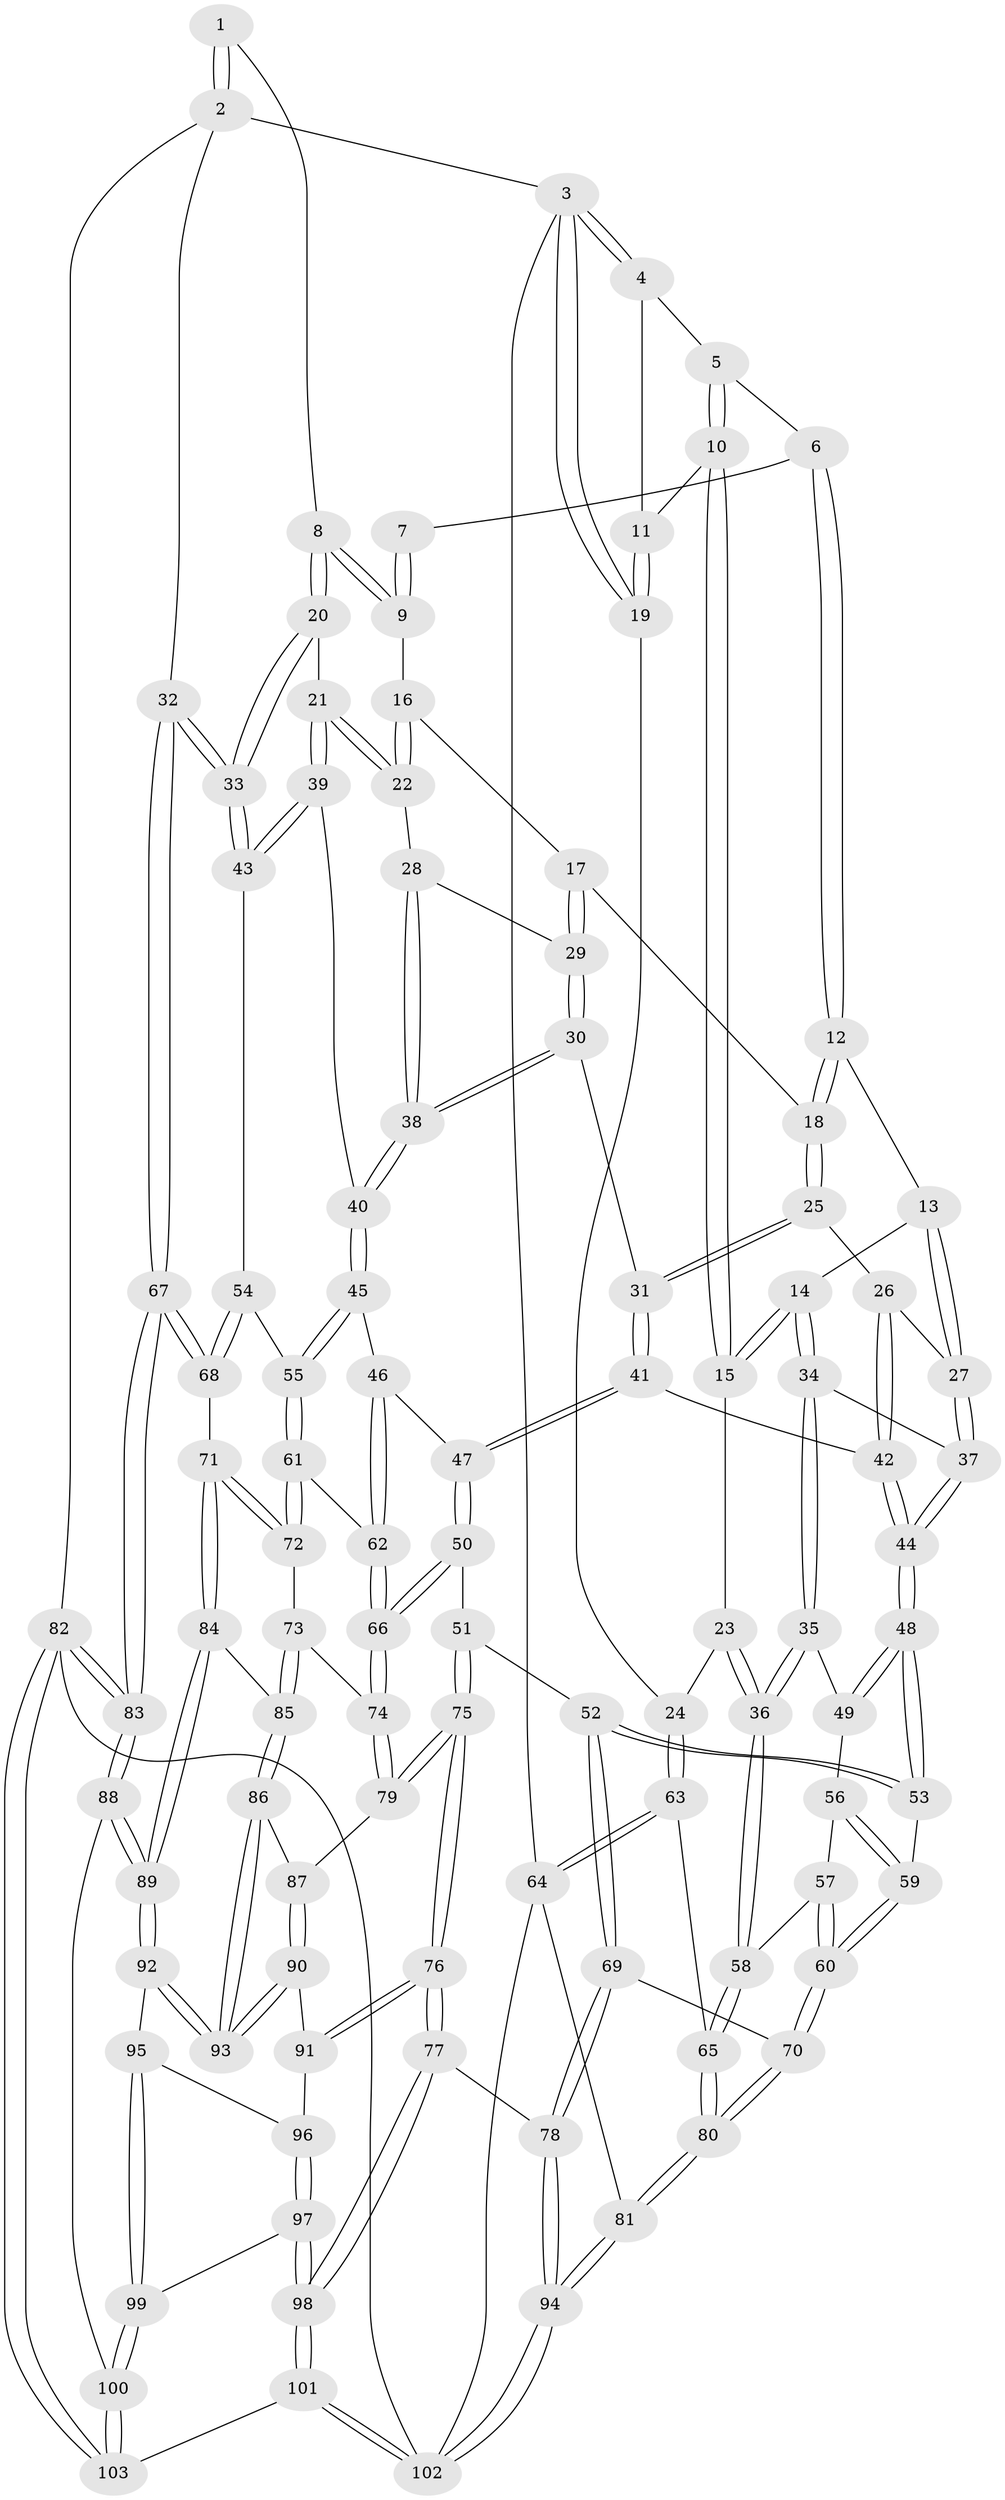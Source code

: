 // Generated by graph-tools (version 1.1) at 2025/03/03/09/25 03:03:28]
// undirected, 103 vertices, 254 edges
graph export_dot {
graph [start="1"]
  node [color=gray90,style=filled];
  1 [pos="+0.9317796137706101+0"];
  2 [pos="+1+0"];
  3 [pos="+0+0"];
  4 [pos="+0.346575787774763+0"];
  5 [pos="+0.43544612550840167+0"];
  6 [pos="+0.44710736908087106+0"];
  7 [pos="+0.6732185266227365+0"];
  8 [pos="+0.8727156560064009+0.13451419907106896"];
  9 [pos="+0.7081409135638996+0.024725920935158806"];
  10 [pos="+0.21976795913440095+0.12373106167896604"];
  11 [pos="+0.1879752262310365+0.05454863017417596"];
  12 [pos="+0.45011972298614733+0"];
  13 [pos="+0.3528091942583042+0.13487926994648144"];
  14 [pos="+0.25581946225260216+0.17177252007352498"];
  15 [pos="+0.2239266680416401+0.15819180340002878"];
  16 [pos="+0.6786291728599275+0.10188377077114762"];
  17 [pos="+0.6142238138184756+0.1468753736577128"];
  18 [pos="+0.5565416015758639+0.14616163514548275"];
  19 [pos="+0+0"];
  20 [pos="+0.8843484845833737+0.18255642299203073"];
  21 [pos="+0.8582872825495839+0.19297476865903013"];
  22 [pos="+0.7975819026742711+0.19442369277225277"];
  23 [pos="+0.203952928853723+0.1648961599913527"];
  24 [pos="+0+0.23958201548802258"];
  25 [pos="+0.510756250283696+0.22067186948639153"];
  26 [pos="+0.5102153651121037+0.22102300049606244"];
  27 [pos="+0.45408438882587554+0.23526953623334862"];
  28 [pos="+0.7564900062750568+0.21401398477619618"];
  29 [pos="+0.6664927989537432+0.21152236217954432"];
  30 [pos="+0.6457754177292101+0.30594063226603796"];
  31 [pos="+0.6393796884794841+0.3069192700705915"];
  32 [pos="+1+0.3140548094080034"];
  33 [pos="+1+0.3163144520400547"];
  34 [pos="+0.29387707263829266+0.3182947333107152"];
  35 [pos="+0.25587069707691823+0.3849463470719386"];
  36 [pos="+0.16599462433144951+0.43128974748851506"];
  37 [pos="+0.41804521115928783+0.2882822347584889"];
  38 [pos="+0.6951878695887247+0.32848114335259365"];
  39 [pos="+0.7775394574604587+0.34459594721273445"];
  40 [pos="+0.725748366391531+0.36489888395374365"];
  41 [pos="+0.5736066532032479+0.3825391400193153"];
  42 [pos="+0.5448954467734785+0.38002449080130546"];
  43 [pos="+0.9578174675503188+0.43655130552200533"];
  44 [pos="+0.4657984373673001+0.4185948734304972"];
  45 [pos="+0.7219290819202075+0.390328425569308"];
  46 [pos="+0.6805294956166201+0.47211606669559125"];
  47 [pos="+0.6527419672885039+0.4828519684860377"];
  48 [pos="+0.4469250195010468+0.461109987157026"];
  49 [pos="+0.3845754442791356+0.4510640655298246"];
  50 [pos="+0.6289109222016156+0.5145541237546176"];
  51 [pos="+0.6178113497448876+0.5256014514697684"];
  52 [pos="+0.47756738710944213+0.509334025364038"];
  53 [pos="+0.4515252567180551+0.4726096749505435"];
  54 [pos="+0.9564929111314355+0.43785572370743847"];
  55 [pos="+0.8958691750151749+0.4827958824596955"];
  56 [pos="+0.3421945486561159+0.5080388231320052"];
  57 [pos="+0.31714704679046524+0.5203165486931138"];
  58 [pos="+0.1270821618977401+0.4551683651466378"];
  59 [pos="+0.35779307426096146+0.5621156588866162"];
  60 [pos="+0.33719939342777927+0.6011048856952165"];
  61 [pos="+0.8755338448419704+0.5058433138510275"];
  62 [pos="+0.7772589986271374+0.5251814084985006"];
  63 [pos="+0+0.3725974898373585"];
  64 [pos="+0+0.7522388904764171"];
  65 [pos="+0.11719157695929654+0.4597424273740358"];
  66 [pos="+0.7496716334116171+0.6154357344752631"];
  67 [pos="+1+0.7945140271335048"];
  68 [pos="+0.9705591391126899+0.6696911081522036"];
  69 [pos="+0.4504391820191562+0.6685149386832978"];
  70 [pos="+0.33498150478469846+0.6101644445149235"];
  71 [pos="+0.9416469012325821+0.6681618213675421"];
  72 [pos="+0.8754346064653983+0.5801525018667313"];
  73 [pos="+0.8194465655029736+0.6456454645562794"];
  74 [pos="+0.7484234055147195+0.6360537019798285"];
  75 [pos="+0.6162518139400415+0.6887406979673316"];
  76 [pos="+0.5650506536555263+0.7695071499553834"];
  77 [pos="+0.5312369687112705+0.7942091728242032"];
  78 [pos="+0.5062295559679079+0.7857741330851625"];
  79 [pos="+0.740344485165238+0.6438383563476955"];
  80 [pos="+0.18482379765457319+0.6373713434681554"];
  81 [pos="+0.16398779815819872+0.7902999138672206"];
  82 [pos="+1+1"];
  83 [pos="+1+0.8843807556779579"];
  84 [pos="+0.8886103755344289+0.7063636290156899"];
  85 [pos="+0.8376662361985706+0.6802913007546987"];
  86 [pos="+0.7937353431921874+0.7303807968940605"];
  87 [pos="+0.7774304206774114+0.724491691269693"];
  88 [pos="+0.881390884069389+0.853155345922483"];
  89 [pos="+0.8678033204126004+0.8436196856417585"];
  90 [pos="+0.7324190348235742+0.7515204291422137"];
  91 [pos="+0.6545336598354753+0.7762666527230538"];
  92 [pos="+0.8617620565594619+0.8425503366485176"];
  93 [pos="+0.8362431897359318+0.8064760941780639"];
  94 [pos="+0.21842226556940017+0.8693595712318416"];
  95 [pos="+0.8603252730845171+0.8428409886255388"];
  96 [pos="+0.8318336512534227+0.8475642015134267"];
  97 [pos="+0.7186295181170539+0.9198000964557184"];
  98 [pos="+0.5734841678623437+0.9123224228048582"];
  99 [pos="+0.7654076136431227+0.9763614100954997"];
  100 [pos="+0.8314872819976465+1"];
  101 [pos="+0.5487082459350234+1"];
  102 [pos="+0.15604998770508244+1"];
  103 [pos="+0.8519814037905685+1"];
  1 -- 2;
  1 -- 2;
  1 -- 8;
  2 -- 3;
  2 -- 32;
  2 -- 82;
  3 -- 4;
  3 -- 4;
  3 -- 19;
  3 -- 19;
  3 -- 64;
  4 -- 5;
  4 -- 11;
  5 -- 6;
  5 -- 10;
  5 -- 10;
  6 -- 7;
  6 -- 12;
  6 -- 12;
  7 -- 9;
  7 -- 9;
  8 -- 9;
  8 -- 9;
  8 -- 20;
  8 -- 20;
  9 -- 16;
  10 -- 11;
  10 -- 15;
  10 -- 15;
  11 -- 19;
  11 -- 19;
  12 -- 13;
  12 -- 18;
  12 -- 18;
  13 -- 14;
  13 -- 27;
  13 -- 27;
  14 -- 15;
  14 -- 15;
  14 -- 34;
  14 -- 34;
  15 -- 23;
  16 -- 17;
  16 -- 22;
  16 -- 22;
  17 -- 18;
  17 -- 29;
  17 -- 29;
  18 -- 25;
  18 -- 25;
  19 -- 24;
  20 -- 21;
  20 -- 33;
  20 -- 33;
  21 -- 22;
  21 -- 22;
  21 -- 39;
  21 -- 39;
  22 -- 28;
  23 -- 24;
  23 -- 36;
  23 -- 36;
  24 -- 63;
  24 -- 63;
  25 -- 26;
  25 -- 31;
  25 -- 31;
  26 -- 27;
  26 -- 42;
  26 -- 42;
  27 -- 37;
  27 -- 37;
  28 -- 29;
  28 -- 38;
  28 -- 38;
  29 -- 30;
  29 -- 30;
  30 -- 31;
  30 -- 38;
  30 -- 38;
  31 -- 41;
  31 -- 41;
  32 -- 33;
  32 -- 33;
  32 -- 67;
  32 -- 67;
  33 -- 43;
  33 -- 43;
  34 -- 35;
  34 -- 35;
  34 -- 37;
  35 -- 36;
  35 -- 36;
  35 -- 49;
  36 -- 58;
  36 -- 58;
  37 -- 44;
  37 -- 44;
  38 -- 40;
  38 -- 40;
  39 -- 40;
  39 -- 43;
  39 -- 43;
  40 -- 45;
  40 -- 45;
  41 -- 42;
  41 -- 47;
  41 -- 47;
  42 -- 44;
  42 -- 44;
  43 -- 54;
  44 -- 48;
  44 -- 48;
  45 -- 46;
  45 -- 55;
  45 -- 55;
  46 -- 47;
  46 -- 62;
  46 -- 62;
  47 -- 50;
  47 -- 50;
  48 -- 49;
  48 -- 49;
  48 -- 53;
  48 -- 53;
  49 -- 56;
  50 -- 51;
  50 -- 66;
  50 -- 66;
  51 -- 52;
  51 -- 75;
  51 -- 75;
  52 -- 53;
  52 -- 53;
  52 -- 69;
  52 -- 69;
  53 -- 59;
  54 -- 55;
  54 -- 68;
  54 -- 68;
  55 -- 61;
  55 -- 61;
  56 -- 57;
  56 -- 59;
  56 -- 59;
  57 -- 58;
  57 -- 60;
  57 -- 60;
  58 -- 65;
  58 -- 65;
  59 -- 60;
  59 -- 60;
  60 -- 70;
  60 -- 70;
  61 -- 62;
  61 -- 72;
  61 -- 72;
  62 -- 66;
  62 -- 66;
  63 -- 64;
  63 -- 64;
  63 -- 65;
  64 -- 81;
  64 -- 102;
  65 -- 80;
  65 -- 80;
  66 -- 74;
  66 -- 74;
  67 -- 68;
  67 -- 68;
  67 -- 83;
  67 -- 83;
  68 -- 71;
  69 -- 70;
  69 -- 78;
  69 -- 78;
  70 -- 80;
  70 -- 80;
  71 -- 72;
  71 -- 72;
  71 -- 84;
  71 -- 84;
  72 -- 73;
  73 -- 74;
  73 -- 85;
  73 -- 85;
  74 -- 79;
  74 -- 79;
  75 -- 76;
  75 -- 76;
  75 -- 79;
  75 -- 79;
  76 -- 77;
  76 -- 77;
  76 -- 91;
  76 -- 91;
  77 -- 78;
  77 -- 98;
  77 -- 98;
  78 -- 94;
  78 -- 94;
  79 -- 87;
  80 -- 81;
  80 -- 81;
  81 -- 94;
  81 -- 94;
  82 -- 83;
  82 -- 83;
  82 -- 103;
  82 -- 103;
  82 -- 102;
  83 -- 88;
  83 -- 88;
  84 -- 85;
  84 -- 89;
  84 -- 89;
  85 -- 86;
  85 -- 86;
  86 -- 87;
  86 -- 93;
  86 -- 93;
  87 -- 90;
  87 -- 90;
  88 -- 89;
  88 -- 89;
  88 -- 100;
  89 -- 92;
  89 -- 92;
  90 -- 91;
  90 -- 93;
  90 -- 93;
  91 -- 96;
  92 -- 93;
  92 -- 93;
  92 -- 95;
  94 -- 102;
  94 -- 102;
  95 -- 96;
  95 -- 99;
  95 -- 99;
  96 -- 97;
  96 -- 97;
  97 -- 98;
  97 -- 98;
  97 -- 99;
  98 -- 101;
  98 -- 101;
  99 -- 100;
  99 -- 100;
  100 -- 103;
  100 -- 103;
  101 -- 102;
  101 -- 102;
  101 -- 103;
}
